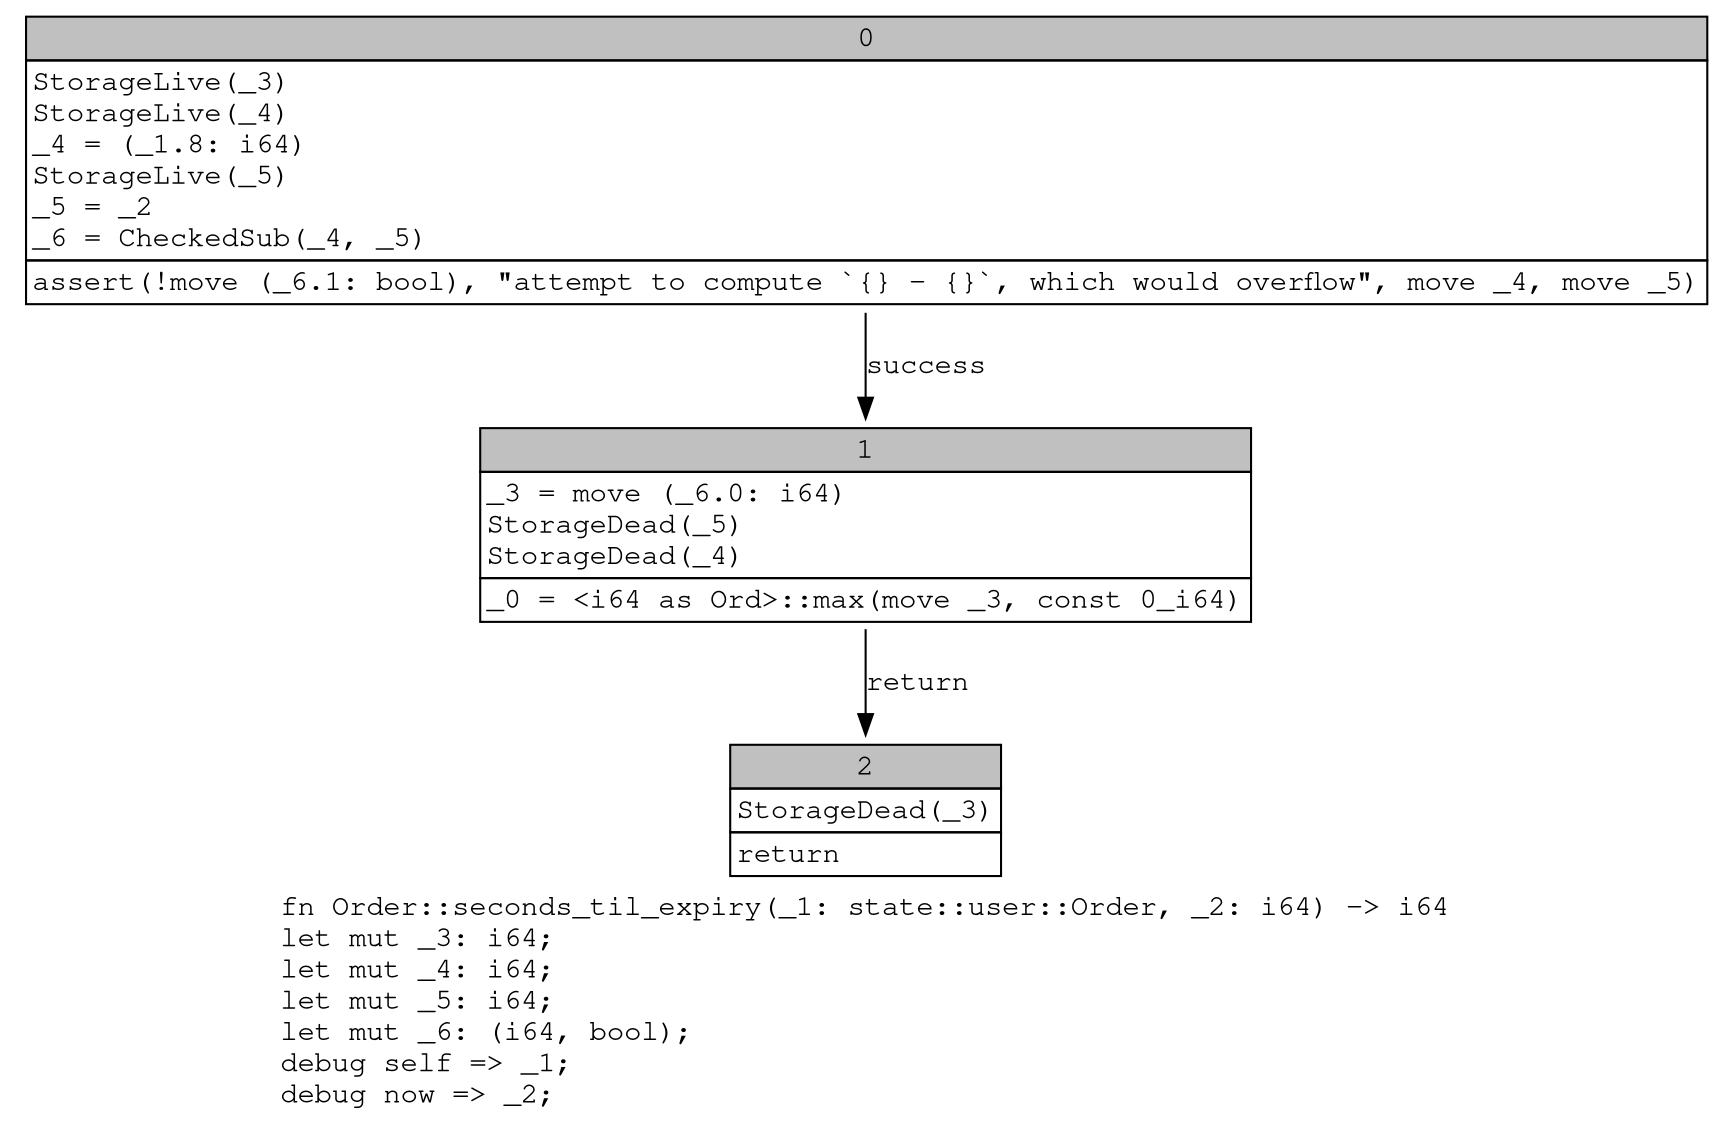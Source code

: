 digraph Mir_0_4375 {
    graph [fontname="Courier, monospace"];
    node [fontname="Courier, monospace"];
    edge [fontname="Courier, monospace"];
    label=<fn Order::seconds_til_expiry(_1: state::user::Order, _2: i64) -&gt; i64<br align="left"/>let mut _3: i64;<br align="left"/>let mut _4: i64;<br align="left"/>let mut _5: i64;<br align="left"/>let mut _6: (i64, bool);<br align="left"/>debug self =&gt; _1;<br align="left"/>debug now =&gt; _2;<br align="left"/>>;
    bb0__0_4375 [shape="none", label=<<table border="0" cellborder="1" cellspacing="0"><tr><td bgcolor="gray" align="center" colspan="1">0</td></tr><tr><td align="left" balign="left">StorageLive(_3)<br/>StorageLive(_4)<br/>_4 = (_1.8: i64)<br/>StorageLive(_5)<br/>_5 = _2<br/>_6 = CheckedSub(_4, _5)<br/></td></tr><tr><td align="left">assert(!move (_6.1: bool), &quot;attempt to compute `{} - {}`, which would overflow&quot;, move _4, move _5)</td></tr></table>>];
    bb1__0_4375 [shape="none", label=<<table border="0" cellborder="1" cellspacing="0"><tr><td bgcolor="gray" align="center" colspan="1">1</td></tr><tr><td align="left" balign="left">_3 = move (_6.0: i64)<br/>StorageDead(_5)<br/>StorageDead(_4)<br/></td></tr><tr><td align="left">_0 = &lt;i64 as Ord&gt;::max(move _3, const 0_i64)</td></tr></table>>];
    bb2__0_4375 [shape="none", label=<<table border="0" cellborder="1" cellspacing="0"><tr><td bgcolor="gray" align="center" colspan="1">2</td></tr><tr><td align="left" balign="left">StorageDead(_3)<br/></td></tr><tr><td align="left">return</td></tr></table>>];
    bb0__0_4375 -> bb1__0_4375 [label="success"];
    bb1__0_4375 -> bb2__0_4375 [label="return"];
}
